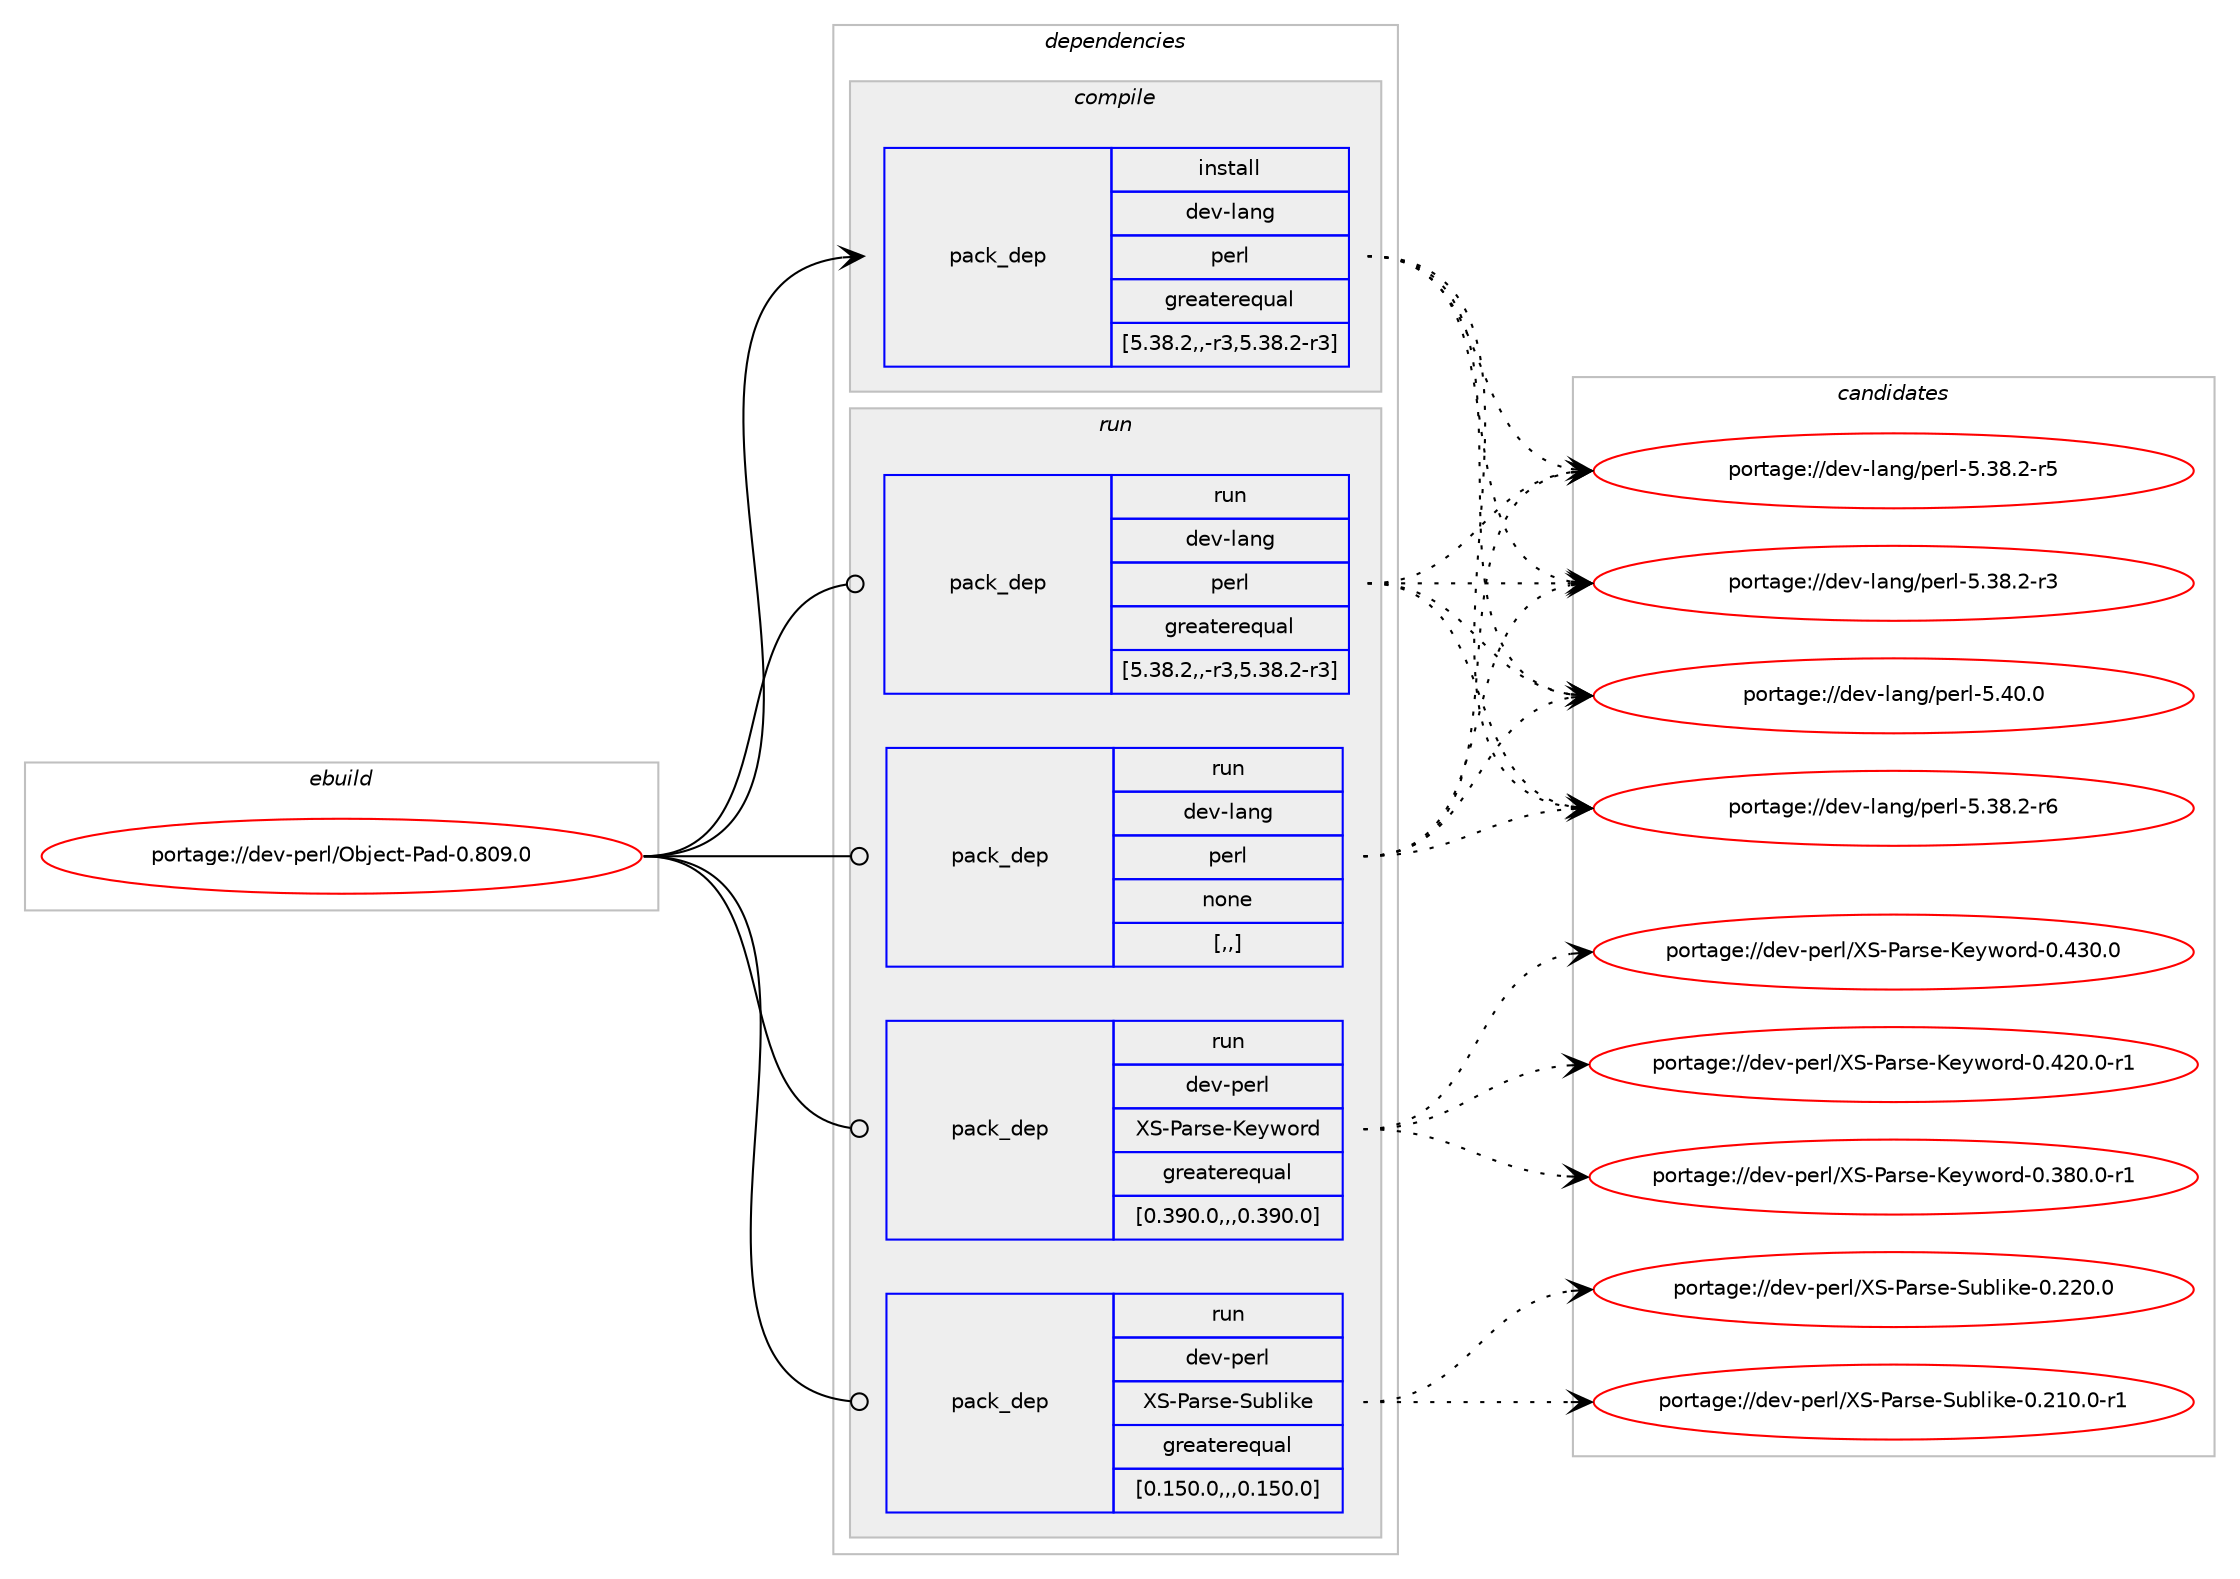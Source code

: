 digraph prolog {

# *************
# Graph options
# *************

newrank=true;
concentrate=true;
compound=true;
graph [rankdir=LR,fontname=Helvetica,fontsize=10,ranksep=1.5];#, ranksep=2.5, nodesep=0.2];
edge  [arrowhead=vee];
node  [fontname=Helvetica,fontsize=10];

# **********
# The ebuild
# **********

subgraph cluster_leftcol {
color=gray;
label=<<i>ebuild</i>>;
id [label="portage://dev-perl/Object-Pad-0.809.0", color=red, width=4, href="../dev-perl/Object-Pad-0.809.0.svg"];
}

# ****************
# The dependencies
# ****************

subgraph cluster_midcol {
color=gray;
label=<<i>dependencies</i>>;
subgraph cluster_compile {
fillcolor="#eeeeee";
style=filled;
label=<<i>compile</i>>;
subgraph pack463899 {
dependency628902 [label=<<TABLE BORDER="0" CELLBORDER="1" CELLSPACING="0" CELLPADDING="4" WIDTH="220"><TR><TD ROWSPAN="6" CELLPADDING="30">pack_dep</TD></TR><TR><TD WIDTH="110">install</TD></TR><TR><TD>dev-lang</TD></TR><TR><TD>perl</TD></TR><TR><TD>greaterequal</TD></TR><TR><TD>[5.38.2,,-r3,5.38.2-r3]</TD></TR></TABLE>>, shape=none, color=blue];
}
id:e -> dependency628902:w [weight=20,style="solid",arrowhead="vee"];
}
subgraph cluster_compileandrun {
fillcolor="#eeeeee";
style=filled;
label=<<i>compile and run</i>>;
}
subgraph cluster_run {
fillcolor="#eeeeee";
style=filled;
label=<<i>run</i>>;
subgraph pack463900 {
dependency628903 [label=<<TABLE BORDER="0" CELLBORDER="1" CELLSPACING="0" CELLPADDING="4" WIDTH="220"><TR><TD ROWSPAN="6" CELLPADDING="30">pack_dep</TD></TR><TR><TD WIDTH="110">run</TD></TR><TR><TD>dev-lang</TD></TR><TR><TD>perl</TD></TR><TR><TD>greaterequal</TD></TR><TR><TD>[5.38.2,,-r3,5.38.2-r3]</TD></TR></TABLE>>, shape=none, color=blue];
}
id:e -> dependency628903:w [weight=20,style="solid",arrowhead="odot"];
subgraph pack463901 {
dependency628904 [label=<<TABLE BORDER="0" CELLBORDER="1" CELLSPACING="0" CELLPADDING="4" WIDTH="220"><TR><TD ROWSPAN="6" CELLPADDING="30">pack_dep</TD></TR><TR><TD WIDTH="110">run</TD></TR><TR><TD>dev-lang</TD></TR><TR><TD>perl</TD></TR><TR><TD>none</TD></TR><TR><TD>[,,]</TD></TR></TABLE>>, shape=none, color=blue];
}
id:e -> dependency628904:w [weight=20,style="solid",arrowhead="odot"];
subgraph pack463902 {
dependency628905 [label=<<TABLE BORDER="0" CELLBORDER="1" CELLSPACING="0" CELLPADDING="4" WIDTH="220"><TR><TD ROWSPAN="6" CELLPADDING="30">pack_dep</TD></TR><TR><TD WIDTH="110">run</TD></TR><TR><TD>dev-perl</TD></TR><TR><TD>XS-Parse-Keyword</TD></TR><TR><TD>greaterequal</TD></TR><TR><TD>[0.390.0,,,0.390.0]</TD></TR></TABLE>>, shape=none, color=blue];
}
id:e -> dependency628905:w [weight=20,style="solid",arrowhead="odot"];
subgraph pack463903 {
dependency628906 [label=<<TABLE BORDER="0" CELLBORDER="1" CELLSPACING="0" CELLPADDING="4" WIDTH="220"><TR><TD ROWSPAN="6" CELLPADDING="30">pack_dep</TD></TR><TR><TD WIDTH="110">run</TD></TR><TR><TD>dev-perl</TD></TR><TR><TD>XS-Parse-Sublike</TD></TR><TR><TD>greaterequal</TD></TR><TR><TD>[0.150.0,,,0.150.0]</TD></TR></TABLE>>, shape=none, color=blue];
}
id:e -> dependency628906:w [weight=20,style="solid",arrowhead="odot"];
}
}

# **************
# The candidates
# **************

subgraph cluster_choices {
rank=same;
color=gray;
label=<<i>candidates</i>>;

subgraph choice463899 {
color=black;
nodesep=1;
choice10010111845108971101034711210111410845534652484648 [label="portage://dev-lang/perl-5.40.0", color=red, width=4,href="../dev-lang/perl-5.40.0.svg"];
choice100101118451089711010347112101114108455346515646504511454 [label="portage://dev-lang/perl-5.38.2-r6", color=red, width=4,href="../dev-lang/perl-5.38.2-r6.svg"];
choice100101118451089711010347112101114108455346515646504511453 [label="portage://dev-lang/perl-5.38.2-r5", color=red, width=4,href="../dev-lang/perl-5.38.2-r5.svg"];
choice100101118451089711010347112101114108455346515646504511451 [label="portage://dev-lang/perl-5.38.2-r3", color=red, width=4,href="../dev-lang/perl-5.38.2-r3.svg"];
dependency628902:e -> choice10010111845108971101034711210111410845534652484648:w [style=dotted,weight="100"];
dependency628902:e -> choice100101118451089711010347112101114108455346515646504511454:w [style=dotted,weight="100"];
dependency628902:e -> choice100101118451089711010347112101114108455346515646504511453:w [style=dotted,weight="100"];
dependency628902:e -> choice100101118451089711010347112101114108455346515646504511451:w [style=dotted,weight="100"];
}
subgraph choice463900 {
color=black;
nodesep=1;
choice10010111845108971101034711210111410845534652484648 [label="portage://dev-lang/perl-5.40.0", color=red, width=4,href="../dev-lang/perl-5.40.0.svg"];
choice100101118451089711010347112101114108455346515646504511454 [label="portage://dev-lang/perl-5.38.2-r6", color=red, width=4,href="../dev-lang/perl-5.38.2-r6.svg"];
choice100101118451089711010347112101114108455346515646504511453 [label="portage://dev-lang/perl-5.38.2-r5", color=red, width=4,href="../dev-lang/perl-5.38.2-r5.svg"];
choice100101118451089711010347112101114108455346515646504511451 [label="portage://dev-lang/perl-5.38.2-r3", color=red, width=4,href="../dev-lang/perl-5.38.2-r3.svg"];
dependency628903:e -> choice10010111845108971101034711210111410845534652484648:w [style=dotted,weight="100"];
dependency628903:e -> choice100101118451089711010347112101114108455346515646504511454:w [style=dotted,weight="100"];
dependency628903:e -> choice100101118451089711010347112101114108455346515646504511453:w [style=dotted,weight="100"];
dependency628903:e -> choice100101118451089711010347112101114108455346515646504511451:w [style=dotted,weight="100"];
}
subgraph choice463901 {
color=black;
nodesep=1;
choice10010111845108971101034711210111410845534652484648 [label="portage://dev-lang/perl-5.40.0", color=red, width=4,href="../dev-lang/perl-5.40.0.svg"];
choice100101118451089711010347112101114108455346515646504511454 [label="portage://dev-lang/perl-5.38.2-r6", color=red, width=4,href="../dev-lang/perl-5.38.2-r6.svg"];
choice100101118451089711010347112101114108455346515646504511453 [label="portage://dev-lang/perl-5.38.2-r5", color=red, width=4,href="../dev-lang/perl-5.38.2-r5.svg"];
choice100101118451089711010347112101114108455346515646504511451 [label="portage://dev-lang/perl-5.38.2-r3", color=red, width=4,href="../dev-lang/perl-5.38.2-r3.svg"];
dependency628904:e -> choice10010111845108971101034711210111410845534652484648:w [style=dotted,weight="100"];
dependency628904:e -> choice100101118451089711010347112101114108455346515646504511454:w [style=dotted,weight="100"];
dependency628904:e -> choice100101118451089711010347112101114108455346515646504511453:w [style=dotted,weight="100"];
dependency628904:e -> choice100101118451089711010347112101114108455346515646504511451:w [style=dotted,weight="100"];
}
subgraph choice463902 {
color=black;
nodesep=1;
choice1001011184511210111410847888345809711411510145751011211191111141004548465251484648 [label="portage://dev-perl/XS-Parse-Keyword-0.430.0", color=red, width=4,href="../dev-perl/XS-Parse-Keyword-0.430.0.svg"];
choice10010111845112101114108478883458097114115101457510112111911111410045484652504846484511449 [label="portage://dev-perl/XS-Parse-Keyword-0.420.0-r1", color=red, width=4,href="../dev-perl/XS-Parse-Keyword-0.420.0-r1.svg"];
choice10010111845112101114108478883458097114115101457510112111911111410045484651564846484511449 [label="portage://dev-perl/XS-Parse-Keyword-0.380.0-r1", color=red, width=4,href="../dev-perl/XS-Parse-Keyword-0.380.0-r1.svg"];
dependency628905:e -> choice1001011184511210111410847888345809711411510145751011211191111141004548465251484648:w [style=dotted,weight="100"];
dependency628905:e -> choice10010111845112101114108478883458097114115101457510112111911111410045484652504846484511449:w [style=dotted,weight="100"];
dependency628905:e -> choice10010111845112101114108478883458097114115101457510112111911111410045484651564846484511449:w [style=dotted,weight="100"];
}
subgraph choice463903 {
color=black;
nodesep=1;
choice100101118451121011141084788834580971141151014583117981081051071014548465050484648 [label="portage://dev-perl/XS-Parse-Sublike-0.220.0", color=red, width=4,href="../dev-perl/XS-Parse-Sublike-0.220.0.svg"];
choice1001011184511210111410847888345809711411510145831179810810510710145484650494846484511449 [label="portage://dev-perl/XS-Parse-Sublike-0.210.0-r1", color=red, width=4,href="../dev-perl/XS-Parse-Sublike-0.210.0-r1.svg"];
dependency628906:e -> choice100101118451121011141084788834580971141151014583117981081051071014548465050484648:w [style=dotted,weight="100"];
dependency628906:e -> choice1001011184511210111410847888345809711411510145831179810810510710145484650494846484511449:w [style=dotted,weight="100"];
}
}

}
